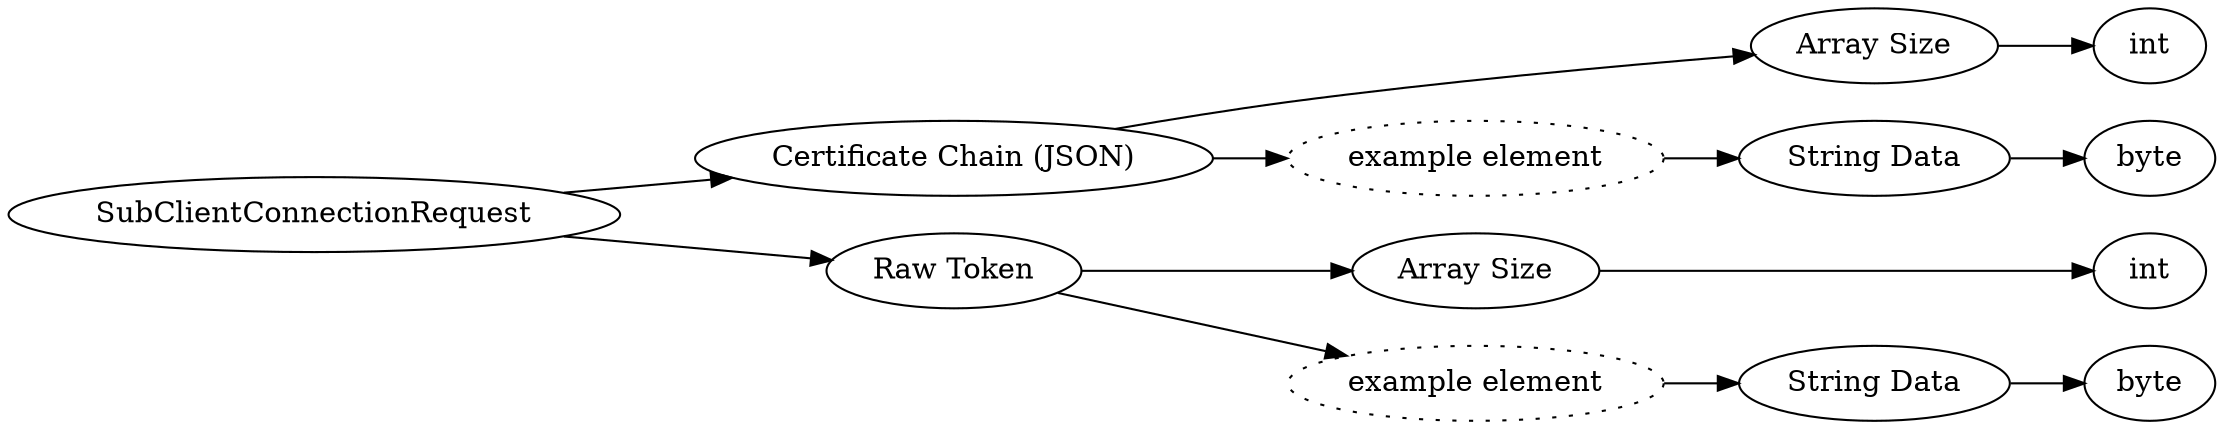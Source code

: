 digraph "SubClientConnectionRequest" {
rankdir = LR
0
0 -> 1
1 -> 2
2 -> 3
1 -> 4
4 -> 5
5 -> 6
0 -> 7
7 -> 8
8 -> 9
7 -> 10
10 -> 11
11 -> 12

0 [label="SubClientConnectionRequest",comment="name: \"SubClientConnectionRequest\", typeName: \"\", id: 0, branchId: 0, recurseId: -1, attributes: 0, notes: \"\""];
1 [label="Certificate Chain (JSON)",comment="name: \"Certificate Chain (JSON)\", typeName: \"\", id: 1, branchId: 0, recurseId: -1, attributes: 8, notes: \"Array of Base64 encoded JSON Web Token certificates to authenticate the player.The last certificate in the chain will have a property 'extraData' that contains player identity information including the XBL XUID (if the player was signed into XBL at the time of the connection).\""];
2 [label="Array Size",comment="name: \"Array Size\", typeName: \"\", id: 2, branchId: 0, recurseId: -1, attributes: 0, notes: \"\""];
3 [label="int",comment="name: \"int\", typeName: \"\", id: 3, branchId: 0, recurseId: -1, attributes: 512, notes: \"\""];
4 [label="example element",style=dotted,comment="name: \"example element\", typeName: \"\", id: 4, branchId: 0, recurseId: -1, attributes: 16, notes: \"\""];
5 [label="String Data",comment="name: \"String Data\", typeName: \"\", id: 5, branchId: 0, recurseId: -1, attributes: 0, notes: \"\""];
6 [label="byte",comment="name: \"byte\", typeName: \"\", id: 6, branchId: 0, recurseId: -1, attributes: 512, notes: \"\""];
7 [label="Raw Token",comment="name: \"Raw Token\", typeName: \"\", id: 7, branchId: 0, recurseId: -1, attributes: 8, notes: \"Base64 encoded JSON Web Token that contains other relevant client properties.
				Properties Include:
				'SelfSignedId'
				'ClientRandomId'
				'PlatformUserId'
				'SkinId'
				'SkinData'
				'SkinImageWidth'
				'SkinImageHeight'
				'CapeData'
				'CapeImageWidth'
				'CapeImageHeight'
				'SkinResources'
				'SkinGeometry'
				'SkinGeometryDataEngineVersion'
				'SkinAnimationData'
				'PlayFabId'
				'DeviceId'
				'TrustedSkin'
				'PremiumSkin'
				'PersonaSkin'
				'AnimatedImageData = Array of:'
				'-- Type'
				'-- Image'
				'-- ImageWidth'
				'-- ImageHeight'
				'-- Frames'
				'-- AnimationExpression'
				'ArmSize'
				'SkinColor'
				'PersonaPieces = Array of:'
				'-- PackId'
				'-- PieceId'
				'-- IsDefault'
				'-- PieceType'
				'-- ProuctId'
				'PieceTintColors = Array of:'
				'-- PieceType'
				'-- Colors = Array of color hexstrings'
				'DefaultInputMode' = (see enumeration: InputMode)
				'CurrentInputMode' = (see enumeration: InputMode)
				'ThirdPartyName'
				'ThirdPartyNameOnly'
				'PlatformOnlineId'
				'PlatformOfflineId'
                'DeviceOS' = (see enumeration: BuildPlatform)
				'CapeOnClassicSkin'
				'CapeId'
				'PrimaryUser'
				'CompatibleWithClientSideChunkGen'\""];
8 [label="Array Size",comment="name: \"Array Size\", typeName: \"\", id: 8, branchId: 0, recurseId: -1, attributes: 0, notes: \"\""];
9 [label="int",comment="name: \"int\", typeName: \"\", id: 9, branchId: 0, recurseId: -1, attributes: 512, notes: \"\""];
10 [label="example element",style=dotted,comment="name: \"example element\", typeName: \"\", id: 10, branchId: 0, recurseId: -1, attributes: 16, notes: \"\""];
11 [label="String Data",comment="name: \"String Data\", typeName: \"\", id: 11, branchId: 0, recurseId: -1, attributes: 0, notes: \"\""];
12 [label="byte",comment="name: \"byte\", typeName: \"\", id: 12, branchId: 0, recurseId: -1, attributes: 512, notes: \"\""];
{ rank = max;3;6;9;12}

}
